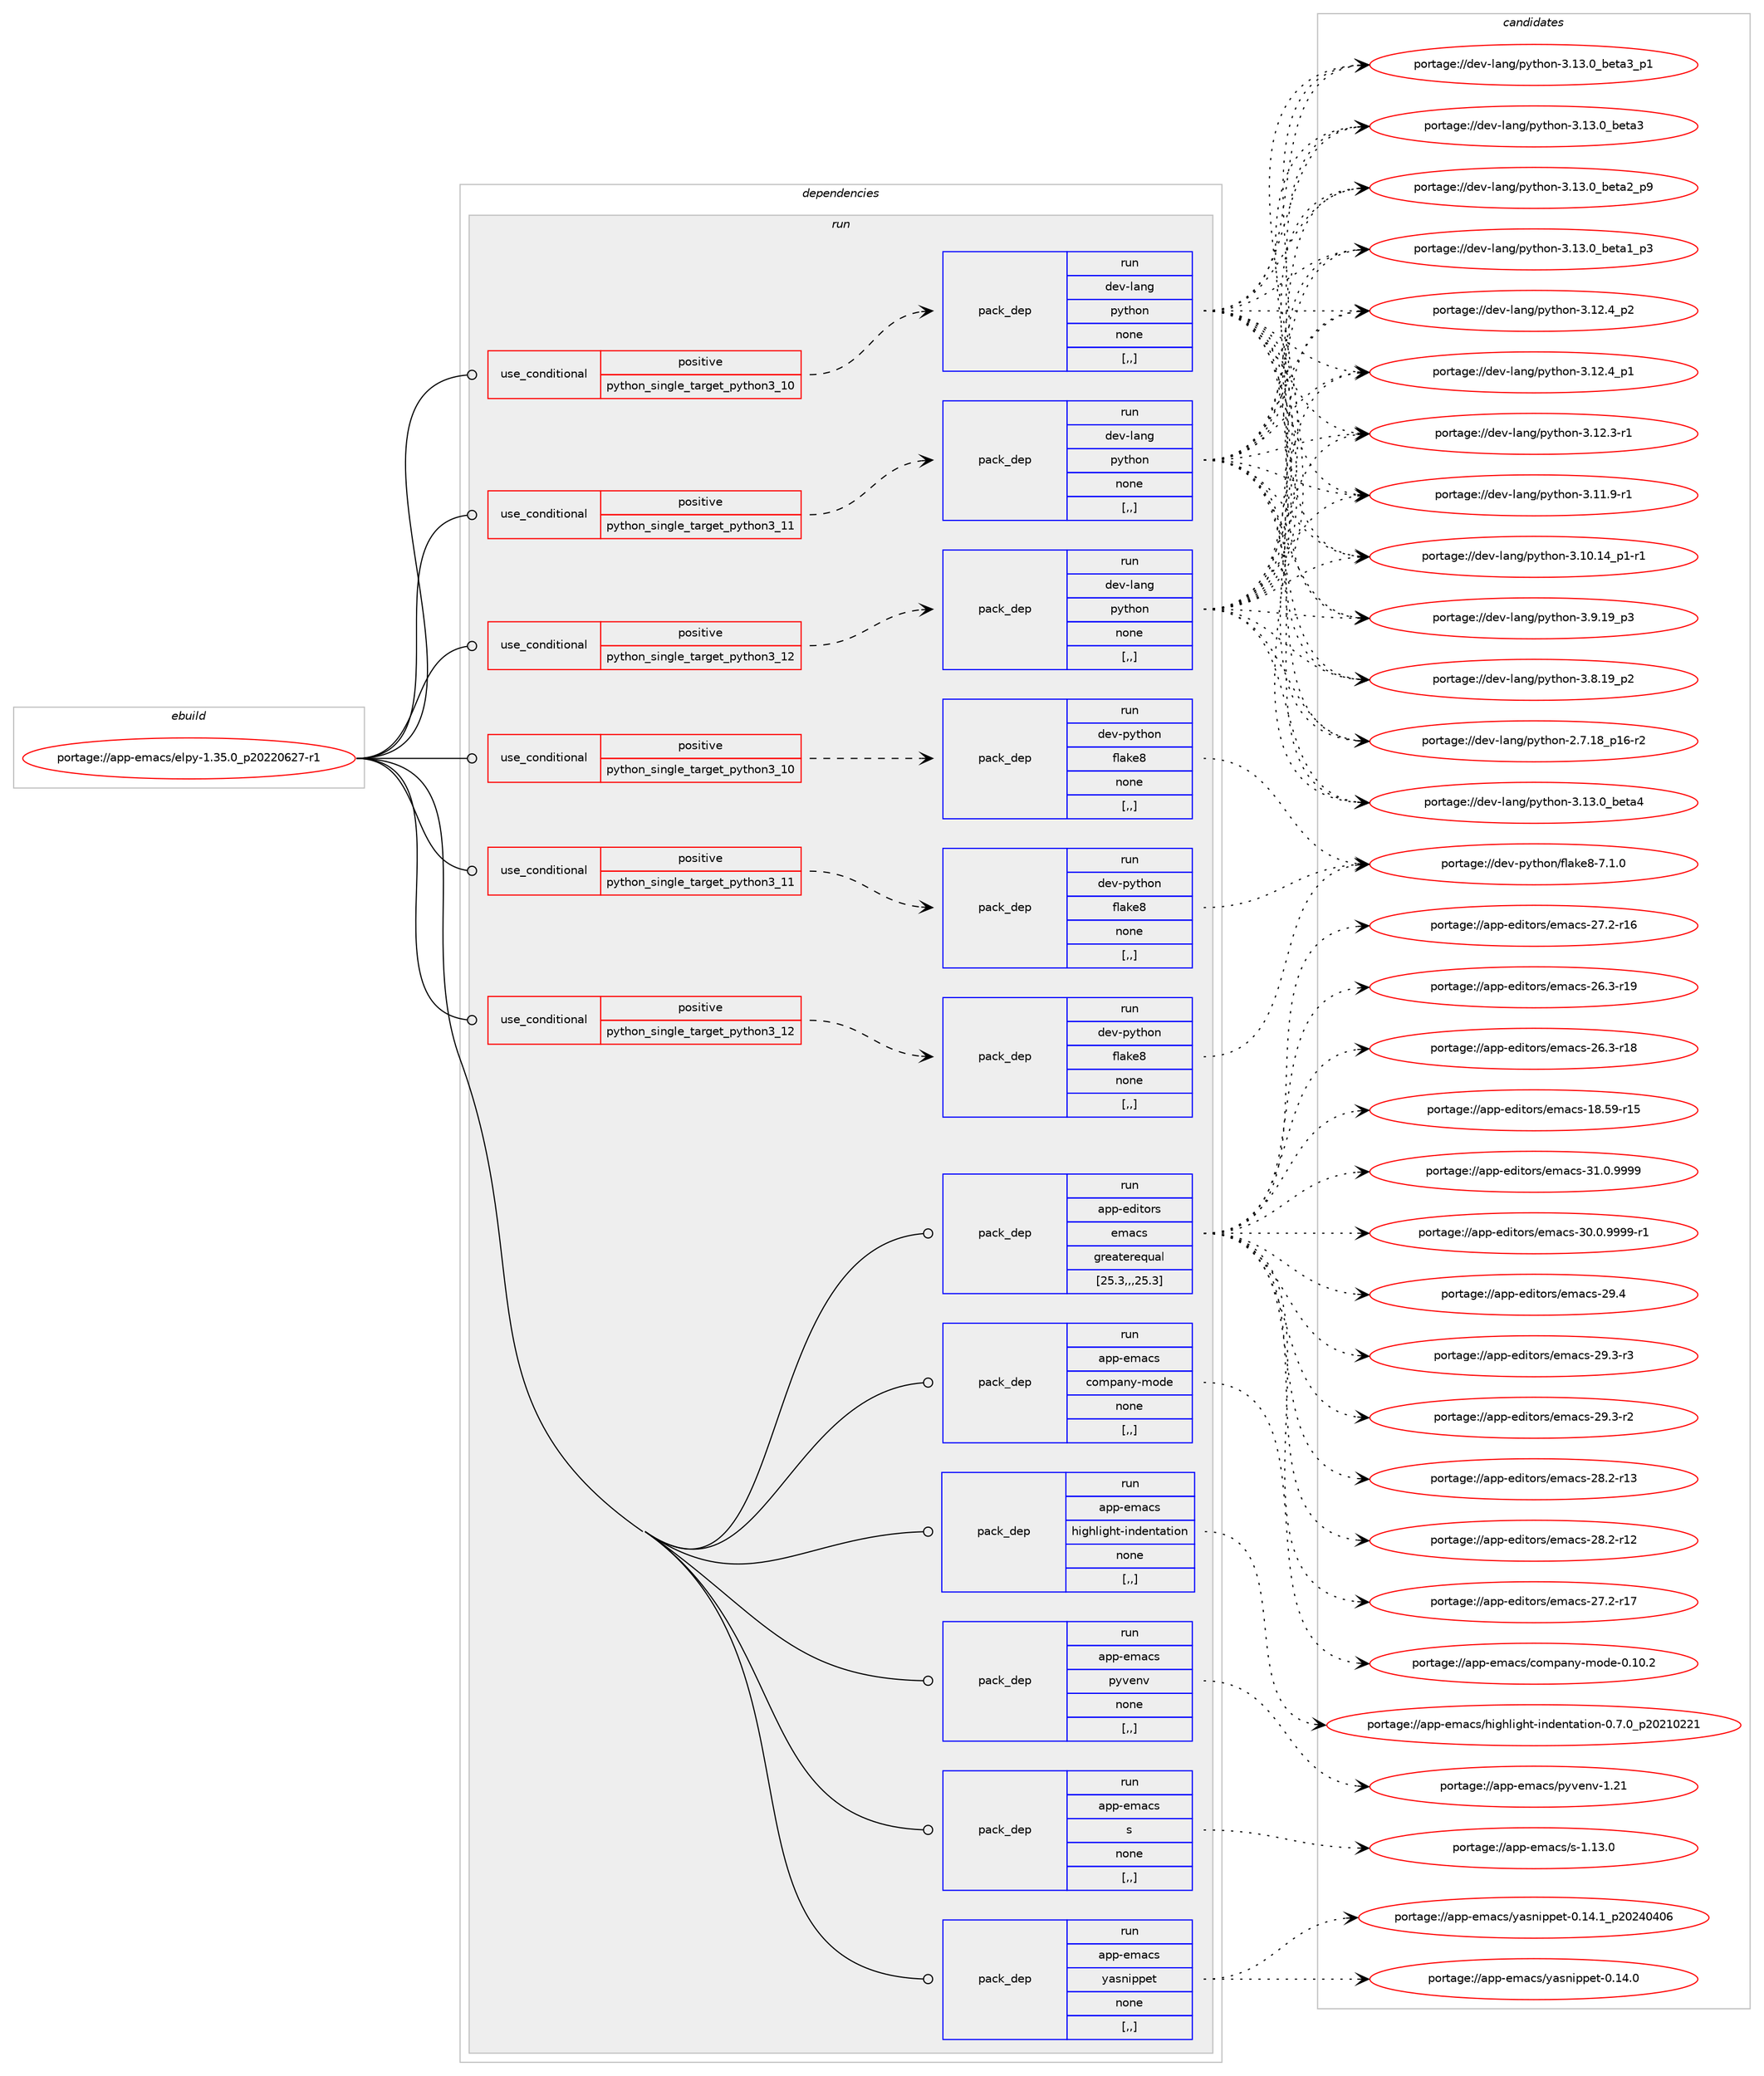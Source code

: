 digraph prolog {

# *************
# Graph options
# *************

newrank=true;
concentrate=true;
compound=true;
graph [rankdir=LR,fontname=Helvetica,fontsize=10,ranksep=1.5];#, ranksep=2.5, nodesep=0.2];
edge  [arrowhead=vee];
node  [fontname=Helvetica,fontsize=10];

# **********
# The ebuild
# **********

subgraph cluster_leftcol {
color=gray;
label=<<i>ebuild</i>>;
id [label="portage://app-emacs/elpy-1.35.0_p20220627-r1", color=red, width=4, href="../app-emacs/elpy-1.35.0_p20220627-r1.svg"];
}

# ****************
# The dependencies
# ****************

subgraph cluster_midcol {
color=gray;
label=<<i>dependencies</i>>;
subgraph cluster_compile {
fillcolor="#eeeeee";
style=filled;
label=<<i>compile</i>>;
}
subgraph cluster_compileandrun {
fillcolor="#eeeeee";
style=filled;
label=<<i>compile and run</i>>;
}
subgraph cluster_run {
fillcolor="#eeeeee";
style=filled;
label=<<i>run</i>>;
subgraph cond6160 {
dependency22557 [label=<<TABLE BORDER="0" CELLBORDER="1" CELLSPACING="0" CELLPADDING="4"><TR><TD ROWSPAN="3" CELLPADDING="10">use_conditional</TD></TR><TR><TD>positive</TD></TR><TR><TD>python_single_target_python3_10</TD></TR></TABLE>>, shape=none, color=red];
subgraph pack16241 {
dependency22558 [label=<<TABLE BORDER="0" CELLBORDER="1" CELLSPACING="0" CELLPADDING="4" WIDTH="220"><TR><TD ROWSPAN="6" CELLPADDING="30">pack_dep</TD></TR><TR><TD WIDTH="110">run</TD></TR><TR><TD>dev-lang</TD></TR><TR><TD>python</TD></TR><TR><TD>none</TD></TR><TR><TD>[,,]</TD></TR></TABLE>>, shape=none, color=blue];
}
dependency22557:e -> dependency22558:w [weight=20,style="dashed",arrowhead="vee"];
}
id:e -> dependency22557:w [weight=20,style="solid",arrowhead="odot"];
subgraph cond6161 {
dependency22559 [label=<<TABLE BORDER="0" CELLBORDER="1" CELLSPACING="0" CELLPADDING="4"><TR><TD ROWSPAN="3" CELLPADDING="10">use_conditional</TD></TR><TR><TD>positive</TD></TR><TR><TD>python_single_target_python3_10</TD></TR></TABLE>>, shape=none, color=red];
subgraph pack16242 {
dependency22560 [label=<<TABLE BORDER="0" CELLBORDER="1" CELLSPACING="0" CELLPADDING="4" WIDTH="220"><TR><TD ROWSPAN="6" CELLPADDING="30">pack_dep</TD></TR><TR><TD WIDTH="110">run</TD></TR><TR><TD>dev-python</TD></TR><TR><TD>flake8</TD></TR><TR><TD>none</TD></TR><TR><TD>[,,]</TD></TR></TABLE>>, shape=none, color=blue];
}
dependency22559:e -> dependency22560:w [weight=20,style="dashed",arrowhead="vee"];
}
id:e -> dependency22559:w [weight=20,style="solid",arrowhead="odot"];
subgraph cond6162 {
dependency22561 [label=<<TABLE BORDER="0" CELLBORDER="1" CELLSPACING="0" CELLPADDING="4"><TR><TD ROWSPAN="3" CELLPADDING="10">use_conditional</TD></TR><TR><TD>positive</TD></TR><TR><TD>python_single_target_python3_11</TD></TR></TABLE>>, shape=none, color=red];
subgraph pack16243 {
dependency22562 [label=<<TABLE BORDER="0" CELLBORDER="1" CELLSPACING="0" CELLPADDING="4" WIDTH="220"><TR><TD ROWSPAN="6" CELLPADDING="30">pack_dep</TD></TR><TR><TD WIDTH="110">run</TD></TR><TR><TD>dev-lang</TD></TR><TR><TD>python</TD></TR><TR><TD>none</TD></TR><TR><TD>[,,]</TD></TR></TABLE>>, shape=none, color=blue];
}
dependency22561:e -> dependency22562:w [weight=20,style="dashed",arrowhead="vee"];
}
id:e -> dependency22561:w [weight=20,style="solid",arrowhead="odot"];
subgraph cond6163 {
dependency22563 [label=<<TABLE BORDER="0" CELLBORDER="1" CELLSPACING="0" CELLPADDING="4"><TR><TD ROWSPAN="3" CELLPADDING="10">use_conditional</TD></TR><TR><TD>positive</TD></TR><TR><TD>python_single_target_python3_11</TD></TR></TABLE>>, shape=none, color=red];
subgraph pack16244 {
dependency22564 [label=<<TABLE BORDER="0" CELLBORDER="1" CELLSPACING="0" CELLPADDING="4" WIDTH="220"><TR><TD ROWSPAN="6" CELLPADDING="30">pack_dep</TD></TR><TR><TD WIDTH="110">run</TD></TR><TR><TD>dev-python</TD></TR><TR><TD>flake8</TD></TR><TR><TD>none</TD></TR><TR><TD>[,,]</TD></TR></TABLE>>, shape=none, color=blue];
}
dependency22563:e -> dependency22564:w [weight=20,style="dashed",arrowhead="vee"];
}
id:e -> dependency22563:w [weight=20,style="solid",arrowhead="odot"];
subgraph cond6164 {
dependency22565 [label=<<TABLE BORDER="0" CELLBORDER="1" CELLSPACING="0" CELLPADDING="4"><TR><TD ROWSPAN="3" CELLPADDING="10">use_conditional</TD></TR><TR><TD>positive</TD></TR><TR><TD>python_single_target_python3_12</TD></TR></TABLE>>, shape=none, color=red];
subgraph pack16245 {
dependency22566 [label=<<TABLE BORDER="0" CELLBORDER="1" CELLSPACING="0" CELLPADDING="4" WIDTH="220"><TR><TD ROWSPAN="6" CELLPADDING="30">pack_dep</TD></TR><TR><TD WIDTH="110">run</TD></TR><TR><TD>dev-lang</TD></TR><TR><TD>python</TD></TR><TR><TD>none</TD></TR><TR><TD>[,,]</TD></TR></TABLE>>, shape=none, color=blue];
}
dependency22565:e -> dependency22566:w [weight=20,style="dashed",arrowhead="vee"];
}
id:e -> dependency22565:w [weight=20,style="solid",arrowhead="odot"];
subgraph cond6165 {
dependency22567 [label=<<TABLE BORDER="0" CELLBORDER="1" CELLSPACING="0" CELLPADDING="4"><TR><TD ROWSPAN="3" CELLPADDING="10">use_conditional</TD></TR><TR><TD>positive</TD></TR><TR><TD>python_single_target_python3_12</TD></TR></TABLE>>, shape=none, color=red];
subgraph pack16246 {
dependency22568 [label=<<TABLE BORDER="0" CELLBORDER="1" CELLSPACING="0" CELLPADDING="4" WIDTH="220"><TR><TD ROWSPAN="6" CELLPADDING="30">pack_dep</TD></TR><TR><TD WIDTH="110">run</TD></TR><TR><TD>dev-python</TD></TR><TR><TD>flake8</TD></TR><TR><TD>none</TD></TR><TR><TD>[,,]</TD></TR></TABLE>>, shape=none, color=blue];
}
dependency22567:e -> dependency22568:w [weight=20,style="dashed",arrowhead="vee"];
}
id:e -> dependency22567:w [weight=20,style="solid",arrowhead="odot"];
subgraph pack16247 {
dependency22569 [label=<<TABLE BORDER="0" CELLBORDER="1" CELLSPACING="0" CELLPADDING="4" WIDTH="220"><TR><TD ROWSPAN="6" CELLPADDING="30">pack_dep</TD></TR><TR><TD WIDTH="110">run</TD></TR><TR><TD>app-editors</TD></TR><TR><TD>emacs</TD></TR><TR><TD>greaterequal</TD></TR><TR><TD>[25.3,,,25.3]</TD></TR></TABLE>>, shape=none, color=blue];
}
id:e -> dependency22569:w [weight=20,style="solid",arrowhead="odot"];
subgraph pack16248 {
dependency22570 [label=<<TABLE BORDER="0" CELLBORDER="1" CELLSPACING="0" CELLPADDING="4" WIDTH="220"><TR><TD ROWSPAN="6" CELLPADDING="30">pack_dep</TD></TR><TR><TD WIDTH="110">run</TD></TR><TR><TD>app-emacs</TD></TR><TR><TD>company-mode</TD></TR><TR><TD>none</TD></TR><TR><TD>[,,]</TD></TR></TABLE>>, shape=none, color=blue];
}
id:e -> dependency22570:w [weight=20,style="solid",arrowhead="odot"];
subgraph pack16249 {
dependency22571 [label=<<TABLE BORDER="0" CELLBORDER="1" CELLSPACING="0" CELLPADDING="4" WIDTH="220"><TR><TD ROWSPAN="6" CELLPADDING="30">pack_dep</TD></TR><TR><TD WIDTH="110">run</TD></TR><TR><TD>app-emacs</TD></TR><TR><TD>highlight-indentation</TD></TR><TR><TD>none</TD></TR><TR><TD>[,,]</TD></TR></TABLE>>, shape=none, color=blue];
}
id:e -> dependency22571:w [weight=20,style="solid",arrowhead="odot"];
subgraph pack16250 {
dependency22572 [label=<<TABLE BORDER="0" CELLBORDER="1" CELLSPACING="0" CELLPADDING="4" WIDTH="220"><TR><TD ROWSPAN="6" CELLPADDING="30">pack_dep</TD></TR><TR><TD WIDTH="110">run</TD></TR><TR><TD>app-emacs</TD></TR><TR><TD>pyvenv</TD></TR><TR><TD>none</TD></TR><TR><TD>[,,]</TD></TR></TABLE>>, shape=none, color=blue];
}
id:e -> dependency22572:w [weight=20,style="solid",arrowhead="odot"];
subgraph pack16251 {
dependency22573 [label=<<TABLE BORDER="0" CELLBORDER="1" CELLSPACING="0" CELLPADDING="4" WIDTH="220"><TR><TD ROWSPAN="6" CELLPADDING="30">pack_dep</TD></TR><TR><TD WIDTH="110">run</TD></TR><TR><TD>app-emacs</TD></TR><TR><TD>s</TD></TR><TR><TD>none</TD></TR><TR><TD>[,,]</TD></TR></TABLE>>, shape=none, color=blue];
}
id:e -> dependency22573:w [weight=20,style="solid",arrowhead="odot"];
subgraph pack16252 {
dependency22574 [label=<<TABLE BORDER="0" CELLBORDER="1" CELLSPACING="0" CELLPADDING="4" WIDTH="220"><TR><TD ROWSPAN="6" CELLPADDING="30">pack_dep</TD></TR><TR><TD WIDTH="110">run</TD></TR><TR><TD>app-emacs</TD></TR><TR><TD>yasnippet</TD></TR><TR><TD>none</TD></TR><TR><TD>[,,]</TD></TR></TABLE>>, shape=none, color=blue];
}
id:e -> dependency22574:w [weight=20,style="solid",arrowhead="odot"];
}
}

# **************
# The candidates
# **************

subgraph cluster_choices {
rank=same;
color=gray;
label=<<i>candidates</i>>;

subgraph choice16241 {
color=black;
nodesep=1;
choice1001011184510897110103471121211161041111104551464951464895981011169752 [label="portage://dev-lang/python-3.13.0_beta4", color=red, width=4,href="../dev-lang/python-3.13.0_beta4.svg"];
choice10010111845108971101034711212111610411111045514649514648959810111697519511249 [label="portage://dev-lang/python-3.13.0_beta3_p1", color=red, width=4,href="../dev-lang/python-3.13.0_beta3_p1.svg"];
choice1001011184510897110103471121211161041111104551464951464895981011169751 [label="portage://dev-lang/python-3.13.0_beta3", color=red, width=4,href="../dev-lang/python-3.13.0_beta3.svg"];
choice10010111845108971101034711212111610411111045514649514648959810111697509511257 [label="portage://dev-lang/python-3.13.0_beta2_p9", color=red, width=4,href="../dev-lang/python-3.13.0_beta2_p9.svg"];
choice10010111845108971101034711212111610411111045514649514648959810111697499511251 [label="portage://dev-lang/python-3.13.0_beta1_p3", color=red, width=4,href="../dev-lang/python-3.13.0_beta1_p3.svg"];
choice100101118451089711010347112121116104111110455146495046529511250 [label="portage://dev-lang/python-3.12.4_p2", color=red, width=4,href="../dev-lang/python-3.12.4_p2.svg"];
choice100101118451089711010347112121116104111110455146495046529511249 [label="portage://dev-lang/python-3.12.4_p1", color=red, width=4,href="../dev-lang/python-3.12.4_p1.svg"];
choice100101118451089711010347112121116104111110455146495046514511449 [label="portage://dev-lang/python-3.12.3-r1", color=red, width=4,href="../dev-lang/python-3.12.3-r1.svg"];
choice100101118451089711010347112121116104111110455146494946574511449 [label="portage://dev-lang/python-3.11.9-r1", color=red, width=4,href="../dev-lang/python-3.11.9-r1.svg"];
choice100101118451089711010347112121116104111110455146494846495295112494511449 [label="portage://dev-lang/python-3.10.14_p1-r1", color=red, width=4,href="../dev-lang/python-3.10.14_p1-r1.svg"];
choice100101118451089711010347112121116104111110455146574649579511251 [label="portage://dev-lang/python-3.9.19_p3", color=red, width=4,href="../dev-lang/python-3.9.19_p3.svg"];
choice100101118451089711010347112121116104111110455146564649579511250 [label="portage://dev-lang/python-3.8.19_p2", color=red, width=4,href="../dev-lang/python-3.8.19_p2.svg"];
choice100101118451089711010347112121116104111110455046554649569511249544511450 [label="portage://dev-lang/python-2.7.18_p16-r2", color=red, width=4,href="../dev-lang/python-2.7.18_p16-r2.svg"];
dependency22558:e -> choice1001011184510897110103471121211161041111104551464951464895981011169752:w [style=dotted,weight="100"];
dependency22558:e -> choice10010111845108971101034711212111610411111045514649514648959810111697519511249:w [style=dotted,weight="100"];
dependency22558:e -> choice1001011184510897110103471121211161041111104551464951464895981011169751:w [style=dotted,weight="100"];
dependency22558:e -> choice10010111845108971101034711212111610411111045514649514648959810111697509511257:w [style=dotted,weight="100"];
dependency22558:e -> choice10010111845108971101034711212111610411111045514649514648959810111697499511251:w [style=dotted,weight="100"];
dependency22558:e -> choice100101118451089711010347112121116104111110455146495046529511250:w [style=dotted,weight="100"];
dependency22558:e -> choice100101118451089711010347112121116104111110455146495046529511249:w [style=dotted,weight="100"];
dependency22558:e -> choice100101118451089711010347112121116104111110455146495046514511449:w [style=dotted,weight="100"];
dependency22558:e -> choice100101118451089711010347112121116104111110455146494946574511449:w [style=dotted,weight="100"];
dependency22558:e -> choice100101118451089711010347112121116104111110455146494846495295112494511449:w [style=dotted,weight="100"];
dependency22558:e -> choice100101118451089711010347112121116104111110455146574649579511251:w [style=dotted,weight="100"];
dependency22558:e -> choice100101118451089711010347112121116104111110455146564649579511250:w [style=dotted,weight="100"];
dependency22558:e -> choice100101118451089711010347112121116104111110455046554649569511249544511450:w [style=dotted,weight="100"];
}
subgraph choice16242 {
color=black;
nodesep=1;
choice10010111845112121116104111110471021089710710156455546494648 [label="portage://dev-python/flake8-7.1.0", color=red, width=4,href="../dev-python/flake8-7.1.0.svg"];
dependency22560:e -> choice10010111845112121116104111110471021089710710156455546494648:w [style=dotted,weight="100"];
}
subgraph choice16243 {
color=black;
nodesep=1;
choice1001011184510897110103471121211161041111104551464951464895981011169752 [label="portage://dev-lang/python-3.13.0_beta4", color=red, width=4,href="../dev-lang/python-3.13.0_beta4.svg"];
choice10010111845108971101034711212111610411111045514649514648959810111697519511249 [label="portage://dev-lang/python-3.13.0_beta3_p1", color=red, width=4,href="../dev-lang/python-3.13.0_beta3_p1.svg"];
choice1001011184510897110103471121211161041111104551464951464895981011169751 [label="portage://dev-lang/python-3.13.0_beta3", color=red, width=4,href="../dev-lang/python-3.13.0_beta3.svg"];
choice10010111845108971101034711212111610411111045514649514648959810111697509511257 [label="portage://dev-lang/python-3.13.0_beta2_p9", color=red, width=4,href="../dev-lang/python-3.13.0_beta2_p9.svg"];
choice10010111845108971101034711212111610411111045514649514648959810111697499511251 [label="portage://dev-lang/python-3.13.0_beta1_p3", color=red, width=4,href="../dev-lang/python-3.13.0_beta1_p3.svg"];
choice100101118451089711010347112121116104111110455146495046529511250 [label="portage://dev-lang/python-3.12.4_p2", color=red, width=4,href="../dev-lang/python-3.12.4_p2.svg"];
choice100101118451089711010347112121116104111110455146495046529511249 [label="portage://dev-lang/python-3.12.4_p1", color=red, width=4,href="../dev-lang/python-3.12.4_p1.svg"];
choice100101118451089711010347112121116104111110455146495046514511449 [label="portage://dev-lang/python-3.12.3-r1", color=red, width=4,href="../dev-lang/python-3.12.3-r1.svg"];
choice100101118451089711010347112121116104111110455146494946574511449 [label="portage://dev-lang/python-3.11.9-r1", color=red, width=4,href="../dev-lang/python-3.11.9-r1.svg"];
choice100101118451089711010347112121116104111110455146494846495295112494511449 [label="portage://dev-lang/python-3.10.14_p1-r1", color=red, width=4,href="../dev-lang/python-3.10.14_p1-r1.svg"];
choice100101118451089711010347112121116104111110455146574649579511251 [label="portage://dev-lang/python-3.9.19_p3", color=red, width=4,href="../dev-lang/python-3.9.19_p3.svg"];
choice100101118451089711010347112121116104111110455146564649579511250 [label="portage://dev-lang/python-3.8.19_p2", color=red, width=4,href="../dev-lang/python-3.8.19_p2.svg"];
choice100101118451089711010347112121116104111110455046554649569511249544511450 [label="portage://dev-lang/python-2.7.18_p16-r2", color=red, width=4,href="../dev-lang/python-2.7.18_p16-r2.svg"];
dependency22562:e -> choice1001011184510897110103471121211161041111104551464951464895981011169752:w [style=dotted,weight="100"];
dependency22562:e -> choice10010111845108971101034711212111610411111045514649514648959810111697519511249:w [style=dotted,weight="100"];
dependency22562:e -> choice1001011184510897110103471121211161041111104551464951464895981011169751:w [style=dotted,weight="100"];
dependency22562:e -> choice10010111845108971101034711212111610411111045514649514648959810111697509511257:w [style=dotted,weight="100"];
dependency22562:e -> choice10010111845108971101034711212111610411111045514649514648959810111697499511251:w [style=dotted,weight="100"];
dependency22562:e -> choice100101118451089711010347112121116104111110455146495046529511250:w [style=dotted,weight="100"];
dependency22562:e -> choice100101118451089711010347112121116104111110455146495046529511249:w [style=dotted,weight="100"];
dependency22562:e -> choice100101118451089711010347112121116104111110455146495046514511449:w [style=dotted,weight="100"];
dependency22562:e -> choice100101118451089711010347112121116104111110455146494946574511449:w [style=dotted,weight="100"];
dependency22562:e -> choice100101118451089711010347112121116104111110455146494846495295112494511449:w [style=dotted,weight="100"];
dependency22562:e -> choice100101118451089711010347112121116104111110455146574649579511251:w [style=dotted,weight="100"];
dependency22562:e -> choice100101118451089711010347112121116104111110455146564649579511250:w [style=dotted,weight="100"];
dependency22562:e -> choice100101118451089711010347112121116104111110455046554649569511249544511450:w [style=dotted,weight="100"];
}
subgraph choice16244 {
color=black;
nodesep=1;
choice10010111845112121116104111110471021089710710156455546494648 [label="portage://dev-python/flake8-7.1.0", color=red, width=4,href="../dev-python/flake8-7.1.0.svg"];
dependency22564:e -> choice10010111845112121116104111110471021089710710156455546494648:w [style=dotted,weight="100"];
}
subgraph choice16245 {
color=black;
nodesep=1;
choice1001011184510897110103471121211161041111104551464951464895981011169752 [label="portage://dev-lang/python-3.13.0_beta4", color=red, width=4,href="../dev-lang/python-3.13.0_beta4.svg"];
choice10010111845108971101034711212111610411111045514649514648959810111697519511249 [label="portage://dev-lang/python-3.13.0_beta3_p1", color=red, width=4,href="../dev-lang/python-3.13.0_beta3_p1.svg"];
choice1001011184510897110103471121211161041111104551464951464895981011169751 [label="portage://dev-lang/python-3.13.0_beta3", color=red, width=4,href="../dev-lang/python-3.13.0_beta3.svg"];
choice10010111845108971101034711212111610411111045514649514648959810111697509511257 [label="portage://dev-lang/python-3.13.0_beta2_p9", color=red, width=4,href="../dev-lang/python-3.13.0_beta2_p9.svg"];
choice10010111845108971101034711212111610411111045514649514648959810111697499511251 [label="portage://dev-lang/python-3.13.0_beta1_p3", color=red, width=4,href="../dev-lang/python-3.13.0_beta1_p3.svg"];
choice100101118451089711010347112121116104111110455146495046529511250 [label="portage://dev-lang/python-3.12.4_p2", color=red, width=4,href="../dev-lang/python-3.12.4_p2.svg"];
choice100101118451089711010347112121116104111110455146495046529511249 [label="portage://dev-lang/python-3.12.4_p1", color=red, width=4,href="../dev-lang/python-3.12.4_p1.svg"];
choice100101118451089711010347112121116104111110455146495046514511449 [label="portage://dev-lang/python-3.12.3-r1", color=red, width=4,href="../dev-lang/python-3.12.3-r1.svg"];
choice100101118451089711010347112121116104111110455146494946574511449 [label="portage://dev-lang/python-3.11.9-r1", color=red, width=4,href="../dev-lang/python-3.11.9-r1.svg"];
choice100101118451089711010347112121116104111110455146494846495295112494511449 [label="portage://dev-lang/python-3.10.14_p1-r1", color=red, width=4,href="../dev-lang/python-3.10.14_p1-r1.svg"];
choice100101118451089711010347112121116104111110455146574649579511251 [label="portage://dev-lang/python-3.9.19_p3", color=red, width=4,href="../dev-lang/python-3.9.19_p3.svg"];
choice100101118451089711010347112121116104111110455146564649579511250 [label="portage://dev-lang/python-3.8.19_p2", color=red, width=4,href="../dev-lang/python-3.8.19_p2.svg"];
choice100101118451089711010347112121116104111110455046554649569511249544511450 [label="portage://dev-lang/python-2.7.18_p16-r2", color=red, width=4,href="../dev-lang/python-2.7.18_p16-r2.svg"];
dependency22566:e -> choice1001011184510897110103471121211161041111104551464951464895981011169752:w [style=dotted,weight="100"];
dependency22566:e -> choice10010111845108971101034711212111610411111045514649514648959810111697519511249:w [style=dotted,weight="100"];
dependency22566:e -> choice1001011184510897110103471121211161041111104551464951464895981011169751:w [style=dotted,weight="100"];
dependency22566:e -> choice10010111845108971101034711212111610411111045514649514648959810111697509511257:w [style=dotted,weight="100"];
dependency22566:e -> choice10010111845108971101034711212111610411111045514649514648959810111697499511251:w [style=dotted,weight="100"];
dependency22566:e -> choice100101118451089711010347112121116104111110455146495046529511250:w [style=dotted,weight="100"];
dependency22566:e -> choice100101118451089711010347112121116104111110455146495046529511249:w [style=dotted,weight="100"];
dependency22566:e -> choice100101118451089711010347112121116104111110455146495046514511449:w [style=dotted,weight="100"];
dependency22566:e -> choice100101118451089711010347112121116104111110455146494946574511449:w [style=dotted,weight="100"];
dependency22566:e -> choice100101118451089711010347112121116104111110455146494846495295112494511449:w [style=dotted,weight="100"];
dependency22566:e -> choice100101118451089711010347112121116104111110455146574649579511251:w [style=dotted,weight="100"];
dependency22566:e -> choice100101118451089711010347112121116104111110455146564649579511250:w [style=dotted,weight="100"];
dependency22566:e -> choice100101118451089711010347112121116104111110455046554649569511249544511450:w [style=dotted,weight="100"];
}
subgraph choice16246 {
color=black;
nodesep=1;
choice10010111845112121116104111110471021089710710156455546494648 [label="portage://dev-python/flake8-7.1.0", color=red, width=4,href="../dev-python/flake8-7.1.0.svg"];
dependency22568:e -> choice10010111845112121116104111110471021089710710156455546494648:w [style=dotted,weight="100"];
}
subgraph choice16247 {
color=black;
nodesep=1;
choice971121124510110010511611111411547101109979911545514946484657575757 [label="portage://app-editors/emacs-31.0.9999", color=red, width=4,href="../app-editors/emacs-31.0.9999.svg"];
choice9711211245101100105116111114115471011099799115455148464846575757574511449 [label="portage://app-editors/emacs-30.0.9999-r1", color=red, width=4,href="../app-editors/emacs-30.0.9999-r1.svg"];
choice97112112451011001051161111141154710110997991154550574652 [label="portage://app-editors/emacs-29.4", color=red, width=4,href="../app-editors/emacs-29.4.svg"];
choice971121124510110010511611111411547101109979911545505746514511451 [label="portage://app-editors/emacs-29.3-r3", color=red, width=4,href="../app-editors/emacs-29.3-r3.svg"];
choice971121124510110010511611111411547101109979911545505746514511450 [label="portage://app-editors/emacs-29.3-r2", color=red, width=4,href="../app-editors/emacs-29.3-r2.svg"];
choice97112112451011001051161111141154710110997991154550564650451144951 [label="portage://app-editors/emacs-28.2-r13", color=red, width=4,href="../app-editors/emacs-28.2-r13.svg"];
choice97112112451011001051161111141154710110997991154550564650451144950 [label="portage://app-editors/emacs-28.2-r12", color=red, width=4,href="../app-editors/emacs-28.2-r12.svg"];
choice97112112451011001051161111141154710110997991154550554650451144955 [label="portage://app-editors/emacs-27.2-r17", color=red, width=4,href="../app-editors/emacs-27.2-r17.svg"];
choice97112112451011001051161111141154710110997991154550554650451144954 [label="portage://app-editors/emacs-27.2-r16", color=red, width=4,href="../app-editors/emacs-27.2-r16.svg"];
choice97112112451011001051161111141154710110997991154550544651451144957 [label="portage://app-editors/emacs-26.3-r19", color=red, width=4,href="../app-editors/emacs-26.3-r19.svg"];
choice97112112451011001051161111141154710110997991154550544651451144956 [label="portage://app-editors/emacs-26.3-r18", color=red, width=4,href="../app-editors/emacs-26.3-r18.svg"];
choice9711211245101100105116111114115471011099799115454956465357451144953 [label="portage://app-editors/emacs-18.59-r15", color=red, width=4,href="../app-editors/emacs-18.59-r15.svg"];
dependency22569:e -> choice971121124510110010511611111411547101109979911545514946484657575757:w [style=dotted,weight="100"];
dependency22569:e -> choice9711211245101100105116111114115471011099799115455148464846575757574511449:w [style=dotted,weight="100"];
dependency22569:e -> choice97112112451011001051161111141154710110997991154550574652:w [style=dotted,weight="100"];
dependency22569:e -> choice971121124510110010511611111411547101109979911545505746514511451:w [style=dotted,weight="100"];
dependency22569:e -> choice971121124510110010511611111411547101109979911545505746514511450:w [style=dotted,weight="100"];
dependency22569:e -> choice97112112451011001051161111141154710110997991154550564650451144951:w [style=dotted,weight="100"];
dependency22569:e -> choice97112112451011001051161111141154710110997991154550564650451144950:w [style=dotted,weight="100"];
dependency22569:e -> choice97112112451011001051161111141154710110997991154550554650451144955:w [style=dotted,weight="100"];
dependency22569:e -> choice97112112451011001051161111141154710110997991154550554650451144954:w [style=dotted,weight="100"];
dependency22569:e -> choice97112112451011001051161111141154710110997991154550544651451144957:w [style=dotted,weight="100"];
dependency22569:e -> choice97112112451011001051161111141154710110997991154550544651451144956:w [style=dotted,weight="100"];
dependency22569:e -> choice9711211245101100105116111114115471011099799115454956465357451144953:w [style=dotted,weight="100"];
}
subgraph choice16248 {
color=black;
nodesep=1;
choice971121124510110997991154799111109112971101214510911110010145484649484650 [label="portage://app-emacs/company-mode-0.10.2", color=red, width=4,href="../app-emacs/company-mode-0.10.2.svg"];
dependency22570:e -> choice971121124510110997991154799111109112971101214510911110010145484649484650:w [style=dotted,weight="100"];
}
subgraph choice16249 {
color=black;
nodesep=1;
choice97112112451011099799115471041051031041081051031041164510511010010111011697116105111110454846554648951125048504948505049 [label="portage://app-emacs/highlight-indentation-0.7.0_p20210221", color=red, width=4,href="../app-emacs/highlight-indentation-0.7.0_p20210221.svg"];
dependency22571:e -> choice97112112451011099799115471041051031041081051031041164510511010010111011697116105111110454846554648951125048504948505049:w [style=dotted,weight="100"];
}
subgraph choice16250 {
color=black;
nodesep=1;
choice97112112451011099799115471121211181011101184549465049 [label="portage://app-emacs/pyvenv-1.21", color=red, width=4,href="../app-emacs/pyvenv-1.21.svg"];
dependency22572:e -> choice97112112451011099799115471121211181011101184549465049:w [style=dotted,weight="100"];
}
subgraph choice16251 {
color=black;
nodesep=1;
choice971121124510110997991154711545494649514648 [label="portage://app-emacs/s-1.13.0", color=red, width=4,href="../app-emacs/s-1.13.0.svg"];
dependency22573:e -> choice971121124510110997991154711545494649514648:w [style=dotted,weight="100"];
}
subgraph choice16252 {
color=black;
nodesep=1;
choice97112112451011099799115471219711511010511211210111645484649524649951125048505248524854 [label="portage://app-emacs/yasnippet-0.14.1_p20240406", color=red, width=4,href="../app-emacs/yasnippet-0.14.1_p20240406.svg"];
choice97112112451011099799115471219711511010511211210111645484649524648 [label="portage://app-emacs/yasnippet-0.14.0", color=red, width=4,href="../app-emacs/yasnippet-0.14.0.svg"];
dependency22574:e -> choice97112112451011099799115471219711511010511211210111645484649524649951125048505248524854:w [style=dotted,weight="100"];
dependency22574:e -> choice97112112451011099799115471219711511010511211210111645484649524648:w [style=dotted,weight="100"];
}
}

}
